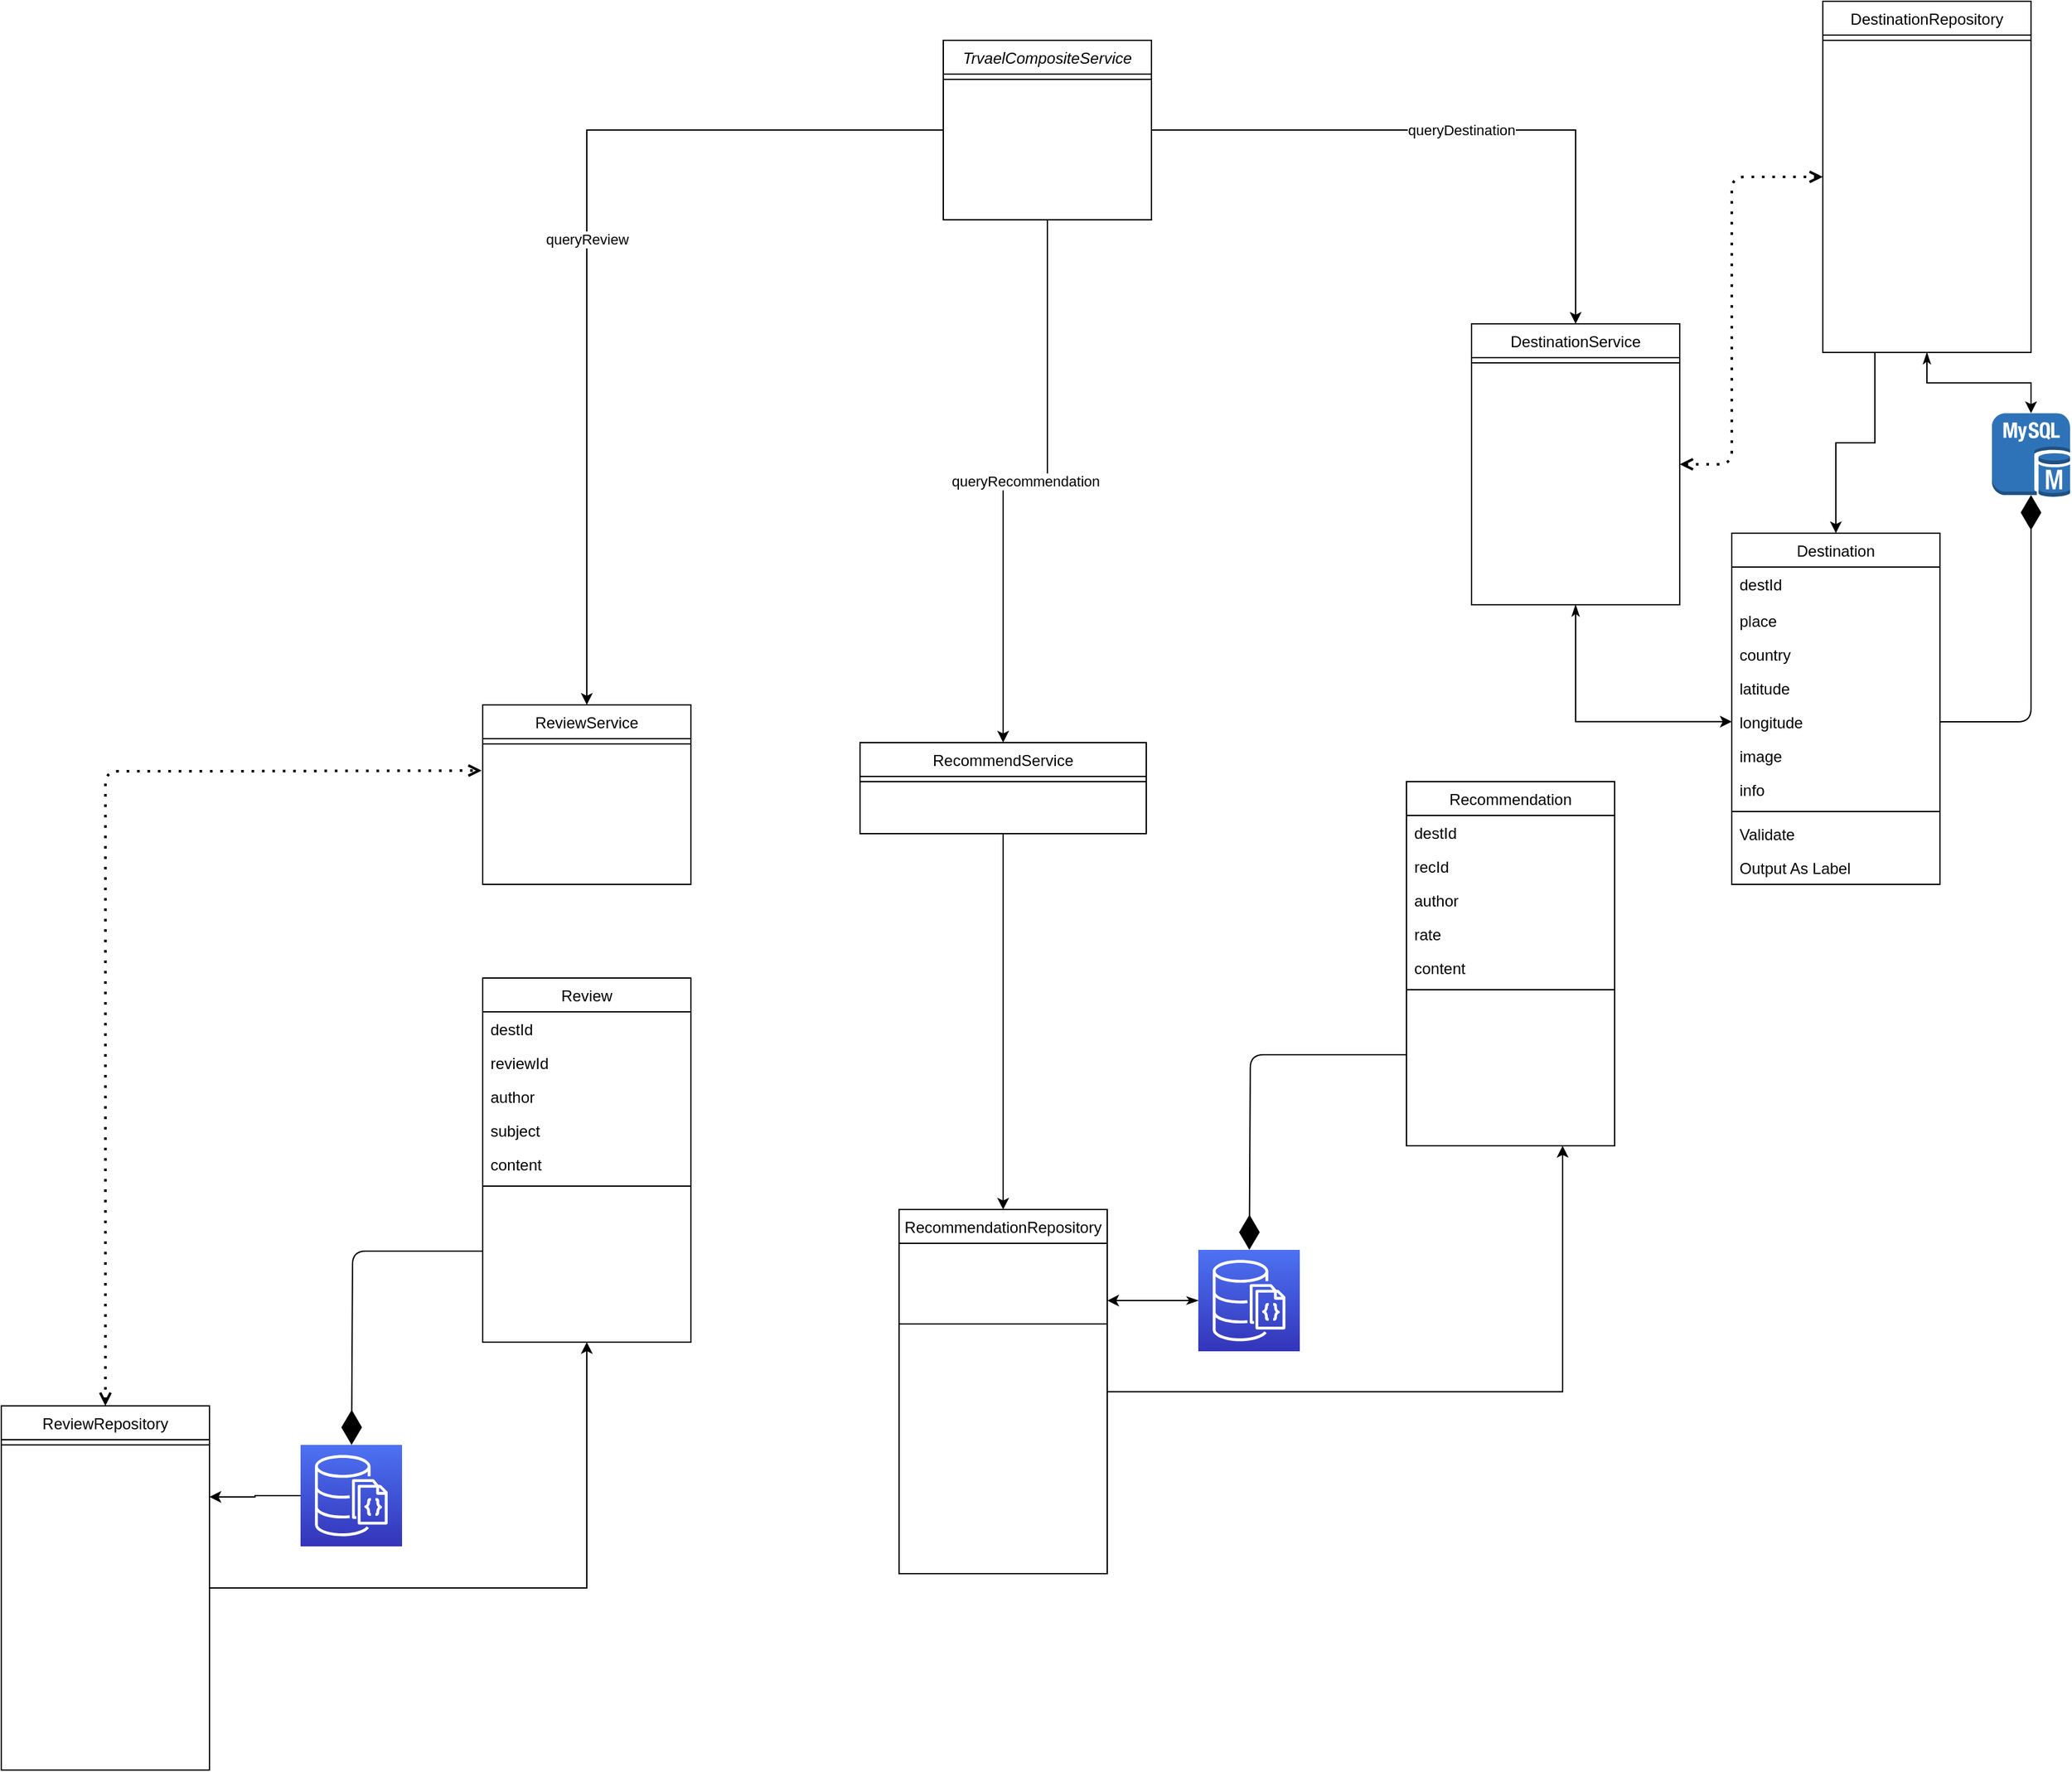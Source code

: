 <mxfile version="15.1.3" type="device"><diagram id="C5RBs43oDa-KdzZeNtuy" name="Page-1"><mxGraphModel dx="2500" dy="2277" grid="1" gridSize="10" guides="1" tooltips="1" connect="1" arrows="1" fold="1" page="1" pageScale="1" pageWidth="827" pageHeight="1169" math="0" shadow="0"><root><mxCell id="WIyWlLk6GJQsqaUBKTNV-0"/><mxCell id="WIyWlLk6GJQsqaUBKTNV-1" parent="WIyWlLk6GJQsqaUBKTNV-0"/><mxCell id="Up2AiWTct5aTJSoutsM--39" value="queryReview" style="edgeStyle=orthogonalEdgeStyle;rounded=0;orthogonalLoop=1;jettySize=auto;html=1;entryX=0.5;entryY=0;entryDx=0;entryDy=0;exitX=0;exitY=0.5;exitDx=0;exitDy=0;" parent="WIyWlLk6GJQsqaUBKTNV-1" source="zkfFHV4jXpPFQw0GAbJ--0" target="zkfFHV4jXpPFQw0GAbJ--6" edge="1"><mxGeometry relative="1" as="geometry"><mxPoint x="194" y="-140.001" as="sourcePoint"/></mxGeometry></mxCell><mxCell id="Up2AiWTct5aTJSoutsM--40" value="queryRecommendation" style="edgeStyle=orthogonalEdgeStyle;rounded=0;orthogonalLoop=1;jettySize=auto;html=1;entryX=0.5;entryY=0;entryDx=0;entryDy=0;" parent="WIyWlLk6GJQsqaUBKTNV-1" source="zkfFHV4jXpPFQw0GAbJ--0" target="zkfFHV4jXpPFQw0GAbJ--13" edge="1"><mxGeometry relative="1" as="geometry"/></mxCell><mxCell id="Up2AiWTct5aTJSoutsM--41" value="queryDestination" style="edgeStyle=orthogonalEdgeStyle;rounded=0;orthogonalLoop=1;jettySize=auto;html=1;entryX=0.5;entryY=0;entryDx=0;entryDy=0;" parent="WIyWlLk6GJQsqaUBKTNV-1" source="zkfFHV4jXpPFQw0GAbJ--0" target="zkfFHV4jXpPFQw0GAbJ--17" edge="1"><mxGeometry relative="1" as="geometry"/></mxCell><mxCell id="zkfFHV4jXpPFQw0GAbJ--0" value="TrvaelCompositeService" style="swimlane;fontStyle=2;align=center;verticalAlign=top;childLayout=stackLayout;horizontal=1;startSize=26;horizontalStack=0;resizeParent=1;resizeLast=0;collapsible=1;marginBottom=0;rounded=0;shadow=0;strokeWidth=1;" parent="WIyWlLk6GJQsqaUBKTNV-1" vertex="1"><mxGeometry x="334" y="-180" width="160" height="138" as="geometry"><mxRectangle x="230" y="140" width="160" height="26" as="alternateBounds"/></mxGeometry></mxCell><mxCell id="zkfFHV4jXpPFQw0GAbJ--4" value="" style="line;html=1;strokeWidth=1;align=left;verticalAlign=middle;spacingTop=-1;spacingLeft=3;spacingRight=3;rotatable=0;labelPosition=right;points=[];portConstraint=eastwest;" parent="zkfFHV4jXpPFQw0GAbJ--0" vertex="1"><mxGeometry y="26" width="160" height="8" as="geometry"/></mxCell><mxCell id="zkfFHV4jXpPFQw0GAbJ--6" value="ReviewService" style="swimlane;fontStyle=0;align=center;verticalAlign=top;childLayout=stackLayout;horizontal=1;startSize=26;horizontalStack=0;resizeParent=1;resizeLast=0;collapsible=1;marginBottom=0;rounded=0;shadow=0;strokeWidth=1;" parent="WIyWlLk6GJQsqaUBKTNV-1" vertex="1"><mxGeometry x="-20" y="330.94" width="160" height="138" as="geometry"><mxRectangle x="130" y="380" width="160" height="26" as="alternateBounds"/></mxGeometry></mxCell><mxCell id="zkfFHV4jXpPFQw0GAbJ--9" value="" style="line;html=1;strokeWidth=1;align=left;verticalAlign=middle;spacingTop=-1;spacingLeft=3;spacingRight=3;rotatable=0;labelPosition=right;points=[];portConstraint=eastwest;" parent="zkfFHV4jXpPFQw0GAbJ--6" vertex="1"><mxGeometry y="26" width="160" height="8" as="geometry"/></mxCell><mxCell id="HHAZygyHU06Rtt0ziLl3-46" style="edgeStyle=orthogonalEdgeStyle;rounded=0;orthogonalLoop=1;jettySize=auto;html=1;entryX=0.5;entryY=0;entryDx=0;entryDy=0;" edge="1" parent="WIyWlLk6GJQsqaUBKTNV-1" source="zkfFHV4jXpPFQw0GAbJ--13" target="HHAZygyHU06Rtt0ziLl3-44"><mxGeometry relative="1" as="geometry"><mxPoint x="360" y="630" as="targetPoint"/></mxGeometry></mxCell><mxCell id="zkfFHV4jXpPFQw0GAbJ--13" value="RecommendService" style="swimlane;fontStyle=0;align=center;verticalAlign=top;childLayout=stackLayout;horizontal=1;startSize=26;horizontalStack=0;resizeParent=1;resizeLast=0;collapsible=1;marginBottom=0;rounded=0;shadow=0;strokeWidth=1;" parent="WIyWlLk6GJQsqaUBKTNV-1" vertex="1"><mxGeometry x="270" y="360" width="220" height="70" as="geometry"><mxRectangle x="340" y="380" width="170" height="26" as="alternateBounds"/></mxGeometry></mxCell><mxCell id="zkfFHV4jXpPFQw0GAbJ--15" value="" style="line;html=1;strokeWidth=1;align=left;verticalAlign=middle;spacingTop=-1;spacingLeft=3;spacingRight=3;rotatable=0;labelPosition=right;points=[];portConstraint=eastwest;" parent="zkfFHV4jXpPFQw0GAbJ--13" vertex="1"><mxGeometry y="26" width="220" height="8" as="geometry"/></mxCell><mxCell id="Up2AiWTct5aTJSoutsM--44" style="edgeStyle=orthogonalEdgeStyle;rounded=0;orthogonalLoop=1;jettySize=auto;html=1;entryX=0.5;entryY=0;entryDx=0;entryDy=0;exitX=0.25;exitY=1;exitDx=0;exitDy=0;" parent="WIyWlLk6GJQsqaUBKTNV-1" source="HHAZygyHU06Rtt0ziLl3-18" target="Up2AiWTct5aTJSoutsM--0" edge="1"><mxGeometry relative="1" as="geometry"/></mxCell><mxCell id="HHAZygyHU06Rtt0ziLl3-49" style="edgeStyle=orthogonalEdgeStyle;rounded=0;orthogonalLoop=1;jettySize=auto;html=1;startArrow=classicThin;startFill=1;" edge="1" parent="WIyWlLk6GJQsqaUBKTNV-1" source="zkfFHV4jXpPFQw0GAbJ--17" target="Up2AiWTct5aTJSoutsM--5"><mxGeometry relative="1" as="geometry"/></mxCell><mxCell id="zkfFHV4jXpPFQw0GAbJ--17" value="DestinationService" style="swimlane;fontStyle=0;align=center;verticalAlign=top;childLayout=stackLayout;horizontal=1;startSize=26;horizontalStack=0;resizeParent=1;resizeLast=0;collapsible=1;marginBottom=0;rounded=0;shadow=0;strokeWidth=1;" parent="WIyWlLk6GJQsqaUBKTNV-1" vertex="1"><mxGeometry x="740" y="38" width="160" height="216" as="geometry"><mxRectangle x="550" y="140" width="160" height="26" as="alternateBounds"/></mxGeometry></mxCell><mxCell id="zkfFHV4jXpPFQw0GAbJ--23" value="" style="line;html=1;strokeWidth=1;align=left;verticalAlign=middle;spacingTop=-1;spacingLeft=3;spacingRight=3;rotatable=0;labelPosition=right;points=[];portConstraint=eastwest;" parent="zkfFHV4jXpPFQw0GAbJ--17" vertex="1"><mxGeometry y="26" width="160" height="8" as="geometry"/></mxCell><mxCell id="Up2AiWTct5aTJSoutsM--0" value="Destination" style="swimlane;fontStyle=0;align=center;verticalAlign=top;childLayout=stackLayout;horizontal=1;startSize=26;horizontalStack=0;resizeParent=1;resizeLast=0;collapsible=1;marginBottom=0;rounded=0;shadow=0;strokeWidth=1;" parent="WIyWlLk6GJQsqaUBKTNV-1" vertex="1"><mxGeometry x="940" y="198.94" width="160" height="270" as="geometry"><mxRectangle x="550" y="140" width="160" height="26" as="alternateBounds"/></mxGeometry></mxCell><mxCell id="Up2AiWTct5aTJSoutsM--2" value="destId" style="text;align=left;verticalAlign=top;spacingLeft=4;spacingRight=4;overflow=hidden;rotatable=0;points=[[0,0.5],[1,0.5]];portConstraint=eastwest;rounded=0;shadow=0;html=0;" parent="Up2AiWTct5aTJSoutsM--0" vertex="1"><mxGeometry y="26" width="160" height="28" as="geometry"/></mxCell><mxCell id="Up2AiWTct5aTJSoutsM--1" value="place" style="text;align=left;verticalAlign=top;spacingLeft=4;spacingRight=4;overflow=hidden;rotatable=0;points=[[0,0.5],[1,0.5]];portConstraint=eastwest;" parent="Up2AiWTct5aTJSoutsM--0" vertex="1"><mxGeometry y="54" width="160" height="26" as="geometry"/></mxCell><mxCell id="Up2AiWTct5aTJSoutsM--3" value="country" style="text;align=left;verticalAlign=top;spacingLeft=4;spacingRight=4;overflow=hidden;rotatable=0;points=[[0,0.5],[1,0.5]];portConstraint=eastwest;rounded=0;shadow=0;html=0;" parent="Up2AiWTct5aTJSoutsM--0" vertex="1"><mxGeometry y="80" width="160" height="26" as="geometry"/></mxCell><mxCell id="Up2AiWTct5aTJSoutsM--4" value="latitude" style="text;align=left;verticalAlign=top;spacingLeft=4;spacingRight=4;overflow=hidden;rotatable=0;points=[[0,0.5],[1,0.5]];portConstraint=eastwest;rounded=0;shadow=0;html=0;" parent="Up2AiWTct5aTJSoutsM--0" vertex="1"><mxGeometry y="106" width="160" height="26" as="geometry"/></mxCell><mxCell id="Up2AiWTct5aTJSoutsM--5" value="longitude" style="text;align=left;verticalAlign=top;spacingLeft=4;spacingRight=4;overflow=hidden;rotatable=0;points=[[0,0.5],[1,0.5]];portConstraint=eastwest;rounded=0;shadow=0;html=0;" parent="Up2AiWTct5aTJSoutsM--0" vertex="1"><mxGeometry y="132" width="160" height="26" as="geometry"/></mxCell><mxCell id="Up2AiWTct5aTJSoutsM--26" value="image" style="text;align=left;verticalAlign=top;spacingLeft=4;spacingRight=4;overflow=hidden;rotatable=0;points=[[0,0.5],[1,0.5]];portConstraint=eastwest;rounded=0;shadow=0;html=0;" parent="Up2AiWTct5aTJSoutsM--0" vertex="1"><mxGeometry y="158" width="160" height="26" as="geometry"/></mxCell><mxCell id="Up2AiWTct5aTJSoutsM--25" value="info" style="text;align=left;verticalAlign=top;spacingLeft=4;spacingRight=4;overflow=hidden;rotatable=0;points=[[0,0.5],[1,0.5]];portConstraint=eastwest;rounded=0;shadow=0;html=0;" parent="Up2AiWTct5aTJSoutsM--0" vertex="1"><mxGeometry y="184" width="160" height="26" as="geometry"/></mxCell><mxCell id="Up2AiWTct5aTJSoutsM--6" value="" style="line;html=1;strokeWidth=1;align=left;verticalAlign=middle;spacingTop=-1;spacingLeft=3;spacingRight=3;rotatable=0;labelPosition=right;points=[];portConstraint=eastwest;" parent="Up2AiWTct5aTJSoutsM--0" vertex="1"><mxGeometry y="210" width="160" height="8" as="geometry"/></mxCell><mxCell id="Up2AiWTct5aTJSoutsM--7" value="Validate" style="text;align=left;verticalAlign=top;spacingLeft=4;spacingRight=4;overflow=hidden;rotatable=0;points=[[0,0.5],[1,0.5]];portConstraint=eastwest;" parent="Up2AiWTct5aTJSoutsM--0" vertex="1"><mxGeometry y="218" width="160" height="26" as="geometry"/></mxCell><mxCell id="Up2AiWTct5aTJSoutsM--8" value="Output As Label" style="text;align=left;verticalAlign=top;spacingLeft=4;spacingRight=4;overflow=hidden;rotatable=0;points=[[0,0.5],[1,0.5]];portConstraint=eastwest;" parent="Up2AiWTct5aTJSoutsM--0" vertex="1"><mxGeometry y="244" width="160" height="26" as="geometry"/></mxCell><mxCell id="Up2AiWTct5aTJSoutsM--9" value="Review" style="swimlane;fontStyle=0;align=center;verticalAlign=top;childLayout=stackLayout;horizontal=1;startSize=26;horizontalStack=0;resizeParent=1;resizeLast=0;collapsible=1;marginBottom=0;rounded=0;shadow=0;strokeWidth=1;" parent="WIyWlLk6GJQsqaUBKTNV-1" vertex="1"><mxGeometry x="-20" y="540.94" width="160" height="280" as="geometry"><mxRectangle x="340" y="380" width="170" height="26" as="alternateBounds"/></mxGeometry></mxCell><mxCell id="Up2AiWTct5aTJSoutsM--10" value="destId&#10;" style="text;align=left;verticalAlign=top;spacingLeft=4;spacingRight=4;overflow=hidden;rotatable=0;points=[[0,0.5],[1,0.5]];portConstraint=eastwest;" parent="Up2AiWTct5aTJSoutsM--9" vertex="1"><mxGeometry y="26" width="160" height="26" as="geometry"/></mxCell><mxCell id="Up2AiWTct5aTJSoutsM--27" value="reviewId" style="text;align=left;verticalAlign=top;spacingLeft=4;spacingRight=4;overflow=hidden;rotatable=0;points=[[0,0.5],[1,0.5]];portConstraint=eastwest;" parent="Up2AiWTct5aTJSoutsM--9" vertex="1"><mxGeometry y="52" width="160" height="26" as="geometry"/></mxCell><mxCell id="Up2AiWTct5aTJSoutsM--31" value="author" style="text;align=left;verticalAlign=top;spacingLeft=4;spacingRight=4;overflow=hidden;rotatable=0;points=[[0,0.5],[1,0.5]];portConstraint=eastwest;rounded=0;shadow=0;html=0;" parent="Up2AiWTct5aTJSoutsM--9" vertex="1"><mxGeometry y="78" width="160" height="26" as="geometry"/></mxCell><mxCell id="Up2AiWTct5aTJSoutsM--30" value="subject" style="text;align=left;verticalAlign=top;spacingLeft=4;spacingRight=4;overflow=hidden;rotatable=0;points=[[0,0.5],[1,0.5]];portConstraint=eastwest;rounded=0;shadow=0;html=0;" parent="Up2AiWTct5aTJSoutsM--9" vertex="1"><mxGeometry y="104" width="160" height="26" as="geometry"/></mxCell><mxCell id="Up2AiWTct5aTJSoutsM--29" value="content" style="text;align=left;verticalAlign=top;spacingLeft=4;spacingRight=4;overflow=hidden;rotatable=0;points=[[0,0.5],[1,0.5]];portConstraint=eastwest;rounded=0;shadow=0;html=0;" parent="Up2AiWTct5aTJSoutsM--9" vertex="1"><mxGeometry y="130" width="160" height="26" as="geometry"/></mxCell><mxCell id="Up2AiWTct5aTJSoutsM--11" value="" style="line;html=1;strokeWidth=1;align=left;verticalAlign=middle;spacingTop=-1;spacingLeft=3;spacingRight=3;rotatable=0;labelPosition=right;points=[];portConstraint=eastwest;" parent="Up2AiWTct5aTJSoutsM--9" vertex="1"><mxGeometry y="156" width="160" height="8" as="geometry"/></mxCell><mxCell id="Up2AiWTct5aTJSoutsM--32" value="Recommendation" style="swimlane;fontStyle=0;align=center;verticalAlign=top;childLayout=stackLayout;horizontal=1;startSize=26;horizontalStack=0;resizeParent=1;resizeLast=0;collapsible=1;marginBottom=0;rounded=0;shadow=0;strokeWidth=1;" parent="WIyWlLk6GJQsqaUBKTNV-1" vertex="1"><mxGeometry x="690" y="390" width="160" height="280" as="geometry"><mxRectangle x="340" y="380" width="170" height="26" as="alternateBounds"/></mxGeometry></mxCell><mxCell id="Up2AiWTct5aTJSoutsM--33" value="destId&#10;" style="text;align=left;verticalAlign=top;spacingLeft=4;spacingRight=4;overflow=hidden;rotatable=0;points=[[0,0.5],[1,0.5]];portConstraint=eastwest;" parent="Up2AiWTct5aTJSoutsM--32" vertex="1"><mxGeometry y="26" width="160" height="26" as="geometry"/></mxCell><mxCell id="Up2AiWTct5aTJSoutsM--34" value="recId" style="text;align=left;verticalAlign=top;spacingLeft=4;spacingRight=4;overflow=hidden;rotatable=0;points=[[0,0.5],[1,0.5]];portConstraint=eastwest;" parent="Up2AiWTct5aTJSoutsM--32" vertex="1"><mxGeometry y="52" width="160" height="26" as="geometry"/></mxCell><mxCell id="Up2AiWTct5aTJSoutsM--35" value="author" style="text;align=left;verticalAlign=top;spacingLeft=4;spacingRight=4;overflow=hidden;rotatable=0;points=[[0,0.5],[1,0.5]];portConstraint=eastwest;rounded=0;shadow=0;html=0;" parent="Up2AiWTct5aTJSoutsM--32" vertex="1"><mxGeometry y="78" width="160" height="26" as="geometry"/></mxCell><mxCell id="Up2AiWTct5aTJSoutsM--36" value="rate" style="text;align=left;verticalAlign=top;spacingLeft=4;spacingRight=4;overflow=hidden;rotatable=0;points=[[0,0.5],[1,0.5]];portConstraint=eastwest;rounded=0;shadow=0;html=0;" parent="Up2AiWTct5aTJSoutsM--32" vertex="1"><mxGeometry y="104" width="160" height="26" as="geometry"/></mxCell><mxCell id="Up2AiWTct5aTJSoutsM--37" value="content" style="text;align=left;verticalAlign=top;spacingLeft=4;spacingRight=4;overflow=hidden;rotatable=0;points=[[0,0.5],[1,0.5]];portConstraint=eastwest;rounded=0;shadow=0;html=0;" parent="Up2AiWTct5aTJSoutsM--32" vertex="1"><mxGeometry y="130" width="160" height="26" as="geometry"/></mxCell><mxCell id="Up2AiWTct5aTJSoutsM--38" value="" style="line;html=1;strokeWidth=1;align=left;verticalAlign=middle;spacingTop=-1;spacingLeft=3;spacingRight=3;rotatable=0;labelPosition=right;points=[];portConstraint=eastwest;" parent="Up2AiWTct5aTJSoutsM--32" vertex="1"><mxGeometry y="156" width="160" height="8" as="geometry"/></mxCell><mxCell id="Up2AiWTct5aTJSoutsM--49" value="" style="endArrow=diamondThin;endFill=1;endSize=24;html=1;exitX=1;exitY=0.5;exitDx=0;exitDy=0;entryX=0.5;entryY=0.975;entryDx=0;entryDy=0;entryPerimeter=0;" parent="WIyWlLk6GJQsqaUBKTNV-1" source="Up2AiWTct5aTJSoutsM--5" target="HHAZygyHU06Rtt0ziLl3-0" edge="1"><mxGeometry width="160" relative="1" as="geometry"><mxPoint x="880" y="320" as="sourcePoint"/><mxPoint x="1170" y="169.638" as="targetPoint"/><Array as="points"><mxPoint x="1170" y="344"/></Array></mxGeometry></mxCell><mxCell id="Up2AiWTct5aTJSoutsM--53" value="" style="endArrow=open;dashed=1;html=1;dashPattern=1 3;strokeWidth=2;exitX=1;exitY=0.5;exitDx=0;exitDy=0;startArrow=open;startFill=0;endFill=0;entryX=0;entryY=0.5;entryDx=0;entryDy=0;" parent="WIyWlLk6GJQsqaUBKTNV-1" source="zkfFHV4jXpPFQw0GAbJ--17" target="HHAZygyHU06Rtt0ziLl3-18" edge="1"><mxGeometry width="50" height="50" relative="1" as="geometry"><mxPoint x="910" y="119" as="sourcePoint"/><mxPoint x="1020" y="-90" as="targetPoint"/><Array as="points"><mxPoint x="940" y="146"/><mxPoint x="940" y="-75"/></Array></mxGeometry></mxCell><mxCell id="Up2AiWTct5aTJSoutsM--57" value="" style="endArrow=diamondThin;endFill=1;endSize=24;html=1;exitX=0;exitY=0.75;exitDx=0;exitDy=0;" parent="WIyWlLk6GJQsqaUBKTNV-1" target="HHAZygyHU06Rtt0ziLl3-1" edge="1" source="Up2AiWTct5aTJSoutsM--9"><mxGeometry width="160" relative="1" as="geometry"><mxPoint x="-60" y="710.94" as="sourcePoint"/><mxPoint x="-120" y="437.828" as="targetPoint"/><Array as="points"><mxPoint x="-120" y="751"/></Array></mxGeometry></mxCell><mxCell id="Up2AiWTct5aTJSoutsM--58" value="" style="endArrow=open;dashed=1;html=1;dashPattern=1 3;strokeWidth=2;entryX=-0.005;entryY=0.945;entryDx=0;entryDy=0;entryPerimeter=0;exitX=0.5;exitY=0;exitDx=0;exitDy=0;startArrow=open;startFill=0;endFill=0;" parent="WIyWlLk6GJQsqaUBKTNV-1" source="HHAZygyHU06Rtt0ziLl3-4" edge="1"><mxGeometry width="50" height="50" relative="1" as="geometry"><mxPoint x="-90" y="407.19" as="sourcePoint"/><mxPoint x="-20.8" y="381.51" as="targetPoint"/><Array as="points"><mxPoint x="-310" y="382"/><mxPoint x="-220" y="382"/></Array></mxGeometry></mxCell><mxCell id="HHAZygyHU06Rtt0ziLl3-0" value="" style="outlineConnect=0;dashed=0;verticalLabelPosition=bottom;verticalAlign=top;align=center;html=1;shape=mxgraph.aws3.mysql_db_instance;fillColor=#2E73B8;gradientColor=none;" vertex="1" parent="WIyWlLk6GJQsqaUBKTNV-1"><mxGeometry x="1140" y="106.75" width="60" height="64.5" as="geometry"/></mxCell><mxCell id="HHAZygyHU06Rtt0ziLl3-29" style="edgeStyle=orthogonalEdgeStyle;rounded=0;orthogonalLoop=1;jettySize=auto;html=1;entryX=1;entryY=0.25;entryDx=0;entryDy=0;" edge="1" parent="WIyWlLk6GJQsqaUBKTNV-1" source="HHAZygyHU06Rtt0ziLl3-1" target="HHAZygyHU06Rtt0ziLl3-4"><mxGeometry relative="1" as="geometry"/></mxCell><mxCell id="HHAZygyHU06Rtt0ziLl3-1" value="" style="sketch=0;points=[[0,0,0],[0.25,0,0],[0.5,0,0],[0.75,0,0],[1,0,0],[0,1,0],[0.25,1,0],[0.5,1,0],[0.75,1,0],[1,1,0],[0,0.25,0],[0,0.5,0],[0,0.75,0],[1,0.25,0],[1,0.5,0],[1,0.75,0]];outlineConnect=0;fontColor=#232F3E;gradientColor=#4D72F3;gradientDirection=north;fillColor=#3334B9;strokeColor=#ffffff;dashed=0;verticalLabelPosition=bottom;verticalAlign=top;align=center;html=1;fontSize=12;fontStyle=0;aspect=fixed;shape=mxgraph.aws4.resourceIcon;resIcon=mxgraph.aws4.documentdb_with_mongodb_compatibility;" vertex="1" parent="WIyWlLk6GJQsqaUBKTNV-1"><mxGeometry x="-160" y="900" width="78" height="78" as="geometry"/></mxCell><mxCell id="HHAZygyHU06Rtt0ziLl3-30" style="edgeStyle=orthogonalEdgeStyle;rounded=0;orthogonalLoop=1;jettySize=auto;html=1;entryX=0.5;entryY=1;entryDx=0;entryDy=0;" edge="1" parent="WIyWlLk6GJQsqaUBKTNV-1" source="HHAZygyHU06Rtt0ziLl3-4" target="Up2AiWTct5aTJSoutsM--9"><mxGeometry relative="1" as="geometry"/></mxCell><mxCell id="HHAZygyHU06Rtt0ziLl3-4" value="ReviewRepository" style="swimlane;fontStyle=0;align=center;verticalAlign=top;childLayout=stackLayout;horizontal=1;startSize=26;horizontalStack=0;resizeParent=1;resizeLast=0;collapsible=1;marginBottom=0;rounded=0;shadow=0;strokeWidth=1;" vertex="1" parent="WIyWlLk6GJQsqaUBKTNV-1"><mxGeometry x="-390" y="870" width="160" height="280" as="geometry"><mxRectangle x="340" y="380" width="170" height="26" as="alternateBounds"/></mxGeometry></mxCell><mxCell id="HHAZygyHU06Rtt0ziLl3-10" value="" style="line;html=1;strokeWidth=1;align=left;verticalAlign=middle;spacingTop=-1;spacingLeft=3;spacingRight=3;rotatable=0;labelPosition=right;points=[];portConstraint=eastwest;" vertex="1" parent="HHAZygyHU06Rtt0ziLl3-4"><mxGeometry y="26" width="160" height="8" as="geometry"/></mxCell><mxCell id="HHAZygyHU06Rtt0ziLl3-48" style="edgeStyle=orthogonalEdgeStyle;rounded=0;orthogonalLoop=1;jettySize=auto;html=1;startArrow=classicThin;startFill=1;" edge="1" parent="WIyWlLk6GJQsqaUBKTNV-1" source="HHAZygyHU06Rtt0ziLl3-18" target="HHAZygyHU06Rtt0ziLl3-0"><mxGeometry relative="1" as="geometry"/></mxCell><mxCell id="HHAZygyHU06Rtt0ziLl3-18" value="DestinationRepository" style="swimlane;fontStyle=0;align=center;verticalAlign=top;childLayout=stackLayout;horizontal=1;startSize=26;horizontalStack=0;resizeParent=1;resizeLast=0;collapsible=1;marginBottom=0;rounded=0;shadow=0;strokeWidth=1;" vertex="1" parent="WIyWlLk6GJQsqaUBKTNV-1"><mxGeometry x="1010" y="-210" width="160" height="270" as="geometry"><mxRectangle x="550" y="140" width="160" height="26" as="alternateBounds"/></mxGeometry></mxCell><mxCell id="HHAZygyHU06Rtt0ziLl3-26" value="" style="line;html=1;strokeWidth=1;align=left;verticalAlign=middle;spacingTop=-1;spacingLeft=3;spacingRight=3;rotatable=0;labelPosition=right;points=[];portConstraint=eastwest;" vertex="1" parent="HHAZygyHU06Rtt0ziLl3-18"><mxGeometry y="26" width="160" height="8" as="geometry"/></mxCell><mxCell id="HHAZygyHU06Rtt0ziLl3-40" value="" style="endArrow=diamondThin;endFill=1;endSize=24;html=1;exitX=0;exitY=0.75;exitDx=0;exitDy=0;" edge="1" parent="WIyWlLk6GJQsqaUBKTNV-1" source="Up2AiWTct5aTJSoutsM--32" target="HHAZygyHU06Rtt0ziLl3-42"><mxGeometry width="160" relative="1" as="geometry"><mxPoint x="670" y="610" as="sourcePoint"/><mxPoint x="570" y="286.888" as="targetPoint"/><Array as="points"><mxPoint x="570" y="600.06"/></Array></mxGeometry></mxCell><mxCell id="HHAZygyHU06Rtt0ziLl3-41" style="edgeStyle=orthogonalEdgeStyle;rounded=0;orthogonalLoop=1;jettySize=auto;html=1;entryX=1;entryY=0.25;entryDx=0;entryDy=0;startArrow=classicThin;startFill=1;" edge="1" parent="WIyWlLk6GJQsqaUBKTNV-1" source="HHAZygyHU06Rtt0ziLl3-42" target="HHAZygyHU06Rtt0ziLl3-44"><mxGeometry relative="1" as="geometry"/></mxCell><mxCell id="HHAZygyHU06Rtt0ziLl3-42" value="" style="sketch=0;points=[[0,0,0],[0.25,0,0],[0.5,0,0],[0.75,0,0],[1,0,0],[0,1,0],[0.25,1,0],[0.5,1,0],[0.75,1,0],[1,1,0],[0,0.25,0],[0,0.5,0],[0,0.75,0],[1,0.25,0],[1,0.5,0],[1,0.75,0]];outlineConnect=0;fontColor=#232F3E;gradientColor=#4D72F3;gradientDirection=north;fillColor=#3334B9;strokeColor=#ffffff;dashed=0;verticalLabelPosition=bottom;verticalAlign=top;align=center;html=1;fontSize=12;fontStyle=0;aspect=fixed;shape=mxgraph.aws4.resourceIcon;resIcon=mxgraph.aws4.documentdb_with_mongodb_compatibility;" vertex="1" parent="WIyWlLk6GJQsqaUBKTNV-1"><mxGeometry x="530" y="750" width="78" height="78" as="geometry"/></mxCell><mxCell id="HHAZygyHU06Rtt0ziLl3-43" style="edgeStyle=orthogonalEdgeStyle;rounded=0;orthogonalLoop=1;jettySize=auto;html=1;entryX=0.75;entryY=1;entryDx=0;entryDy=0;" edge="1" parent="WIyWlLk6GJQsqaUBKTNV-1" source="HHAZygyHU06Rtt0ziLl3-44" target="Up2AiWTct5aTJSoutsM--32"><mxGeometry relative="1" as="geometry"><mxPoint x="770" y="670" as="targetPoint"/><Array as="points"><mxPoint x="810" y="859"/></Array></mxGeometry></mxCell><mxCell id="HHAZygyHU06Rtt0ziLl3-44" value="RecommendationRepository" style="swimlane;fontStyle=0;align=center;verticalAlign=top;childLayout=stackLayout;horizontal=1;startSize=26;horizontalStack=0;resizeParent=1;resizeLast=0;collapsible=1;marginBottom=0;rounded=0;shadow=0;strokeWidth=1;" vertex="1" parent="WIyWlLk6GJQsqaUBKTNV-1"><mxGeometry x="300" y="719.06" width="160" height="280" as="geometry"><mxRectangle x="340" y="380" width="170" height="26" as="alternateBounds"/></mxGeometry></mxCell><mxCell id="HHAZygyHU06Rtt0ziLl3-45" value="" style="line;html=1;strokeWidth=1;align=left;verticalAlign=middle;spacingTop=-1;spacingLeft=3;spacingRight=3;rotatable=0;labelPosition=right;points=[];portConstraint=eastwest;" vertex="1" parent="HHAZygyHU06Rtt0ziLl3-44"><mxGeometry y="26" width="160" height="124" as="geometry"/></mxCell></root></mxGraphModel></diagram></mxfile>